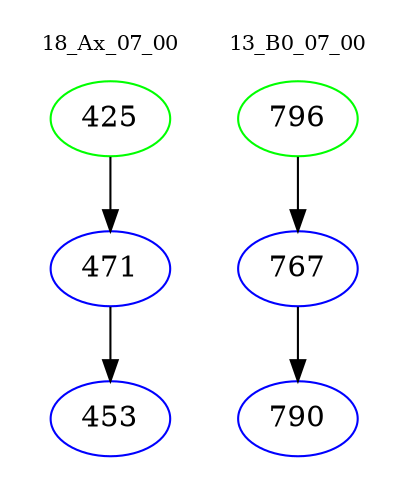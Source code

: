 digraph{
subgraph cluster_0 {
color = white
label = "18_Ax_07_00";
fontsize=10;
T0_425 [label="425", color="green"]
T0_425 -> T0_471 [color="black"]
T0_471 [label="471", color="blue"]
T0_471 -> T0_453 [color="black"]
T0_453 [label="453", color="blue"]
}
subgraph cluster_1 {
color = white
label = "13_B0_07_00";
fontsize=10;
T1_796 [label="796", color="green"]
T1_796 -> T1_767 [color="black"]
T1_767 [label="767", color="blue"]
T1_767 -> T1_790 [color="black"]
T1_790 [label="790", color="blue"]
}
}
